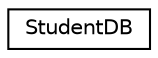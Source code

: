 digraph "Graphical Class Hierarchy"
{
  edge [fontname="Helvetica",fontsize="10",labelfontname="Helvetica",labelfontsize="10"];
  node [fontname="Helvetica",fontsize="10",shape=record];
  rankdir="LR";
  Node1 [label="StudentDB",height=0.2,width=0.4,color="black", fillcolor="white", style="filled",URL="$class_student_d_b.html"];
}
